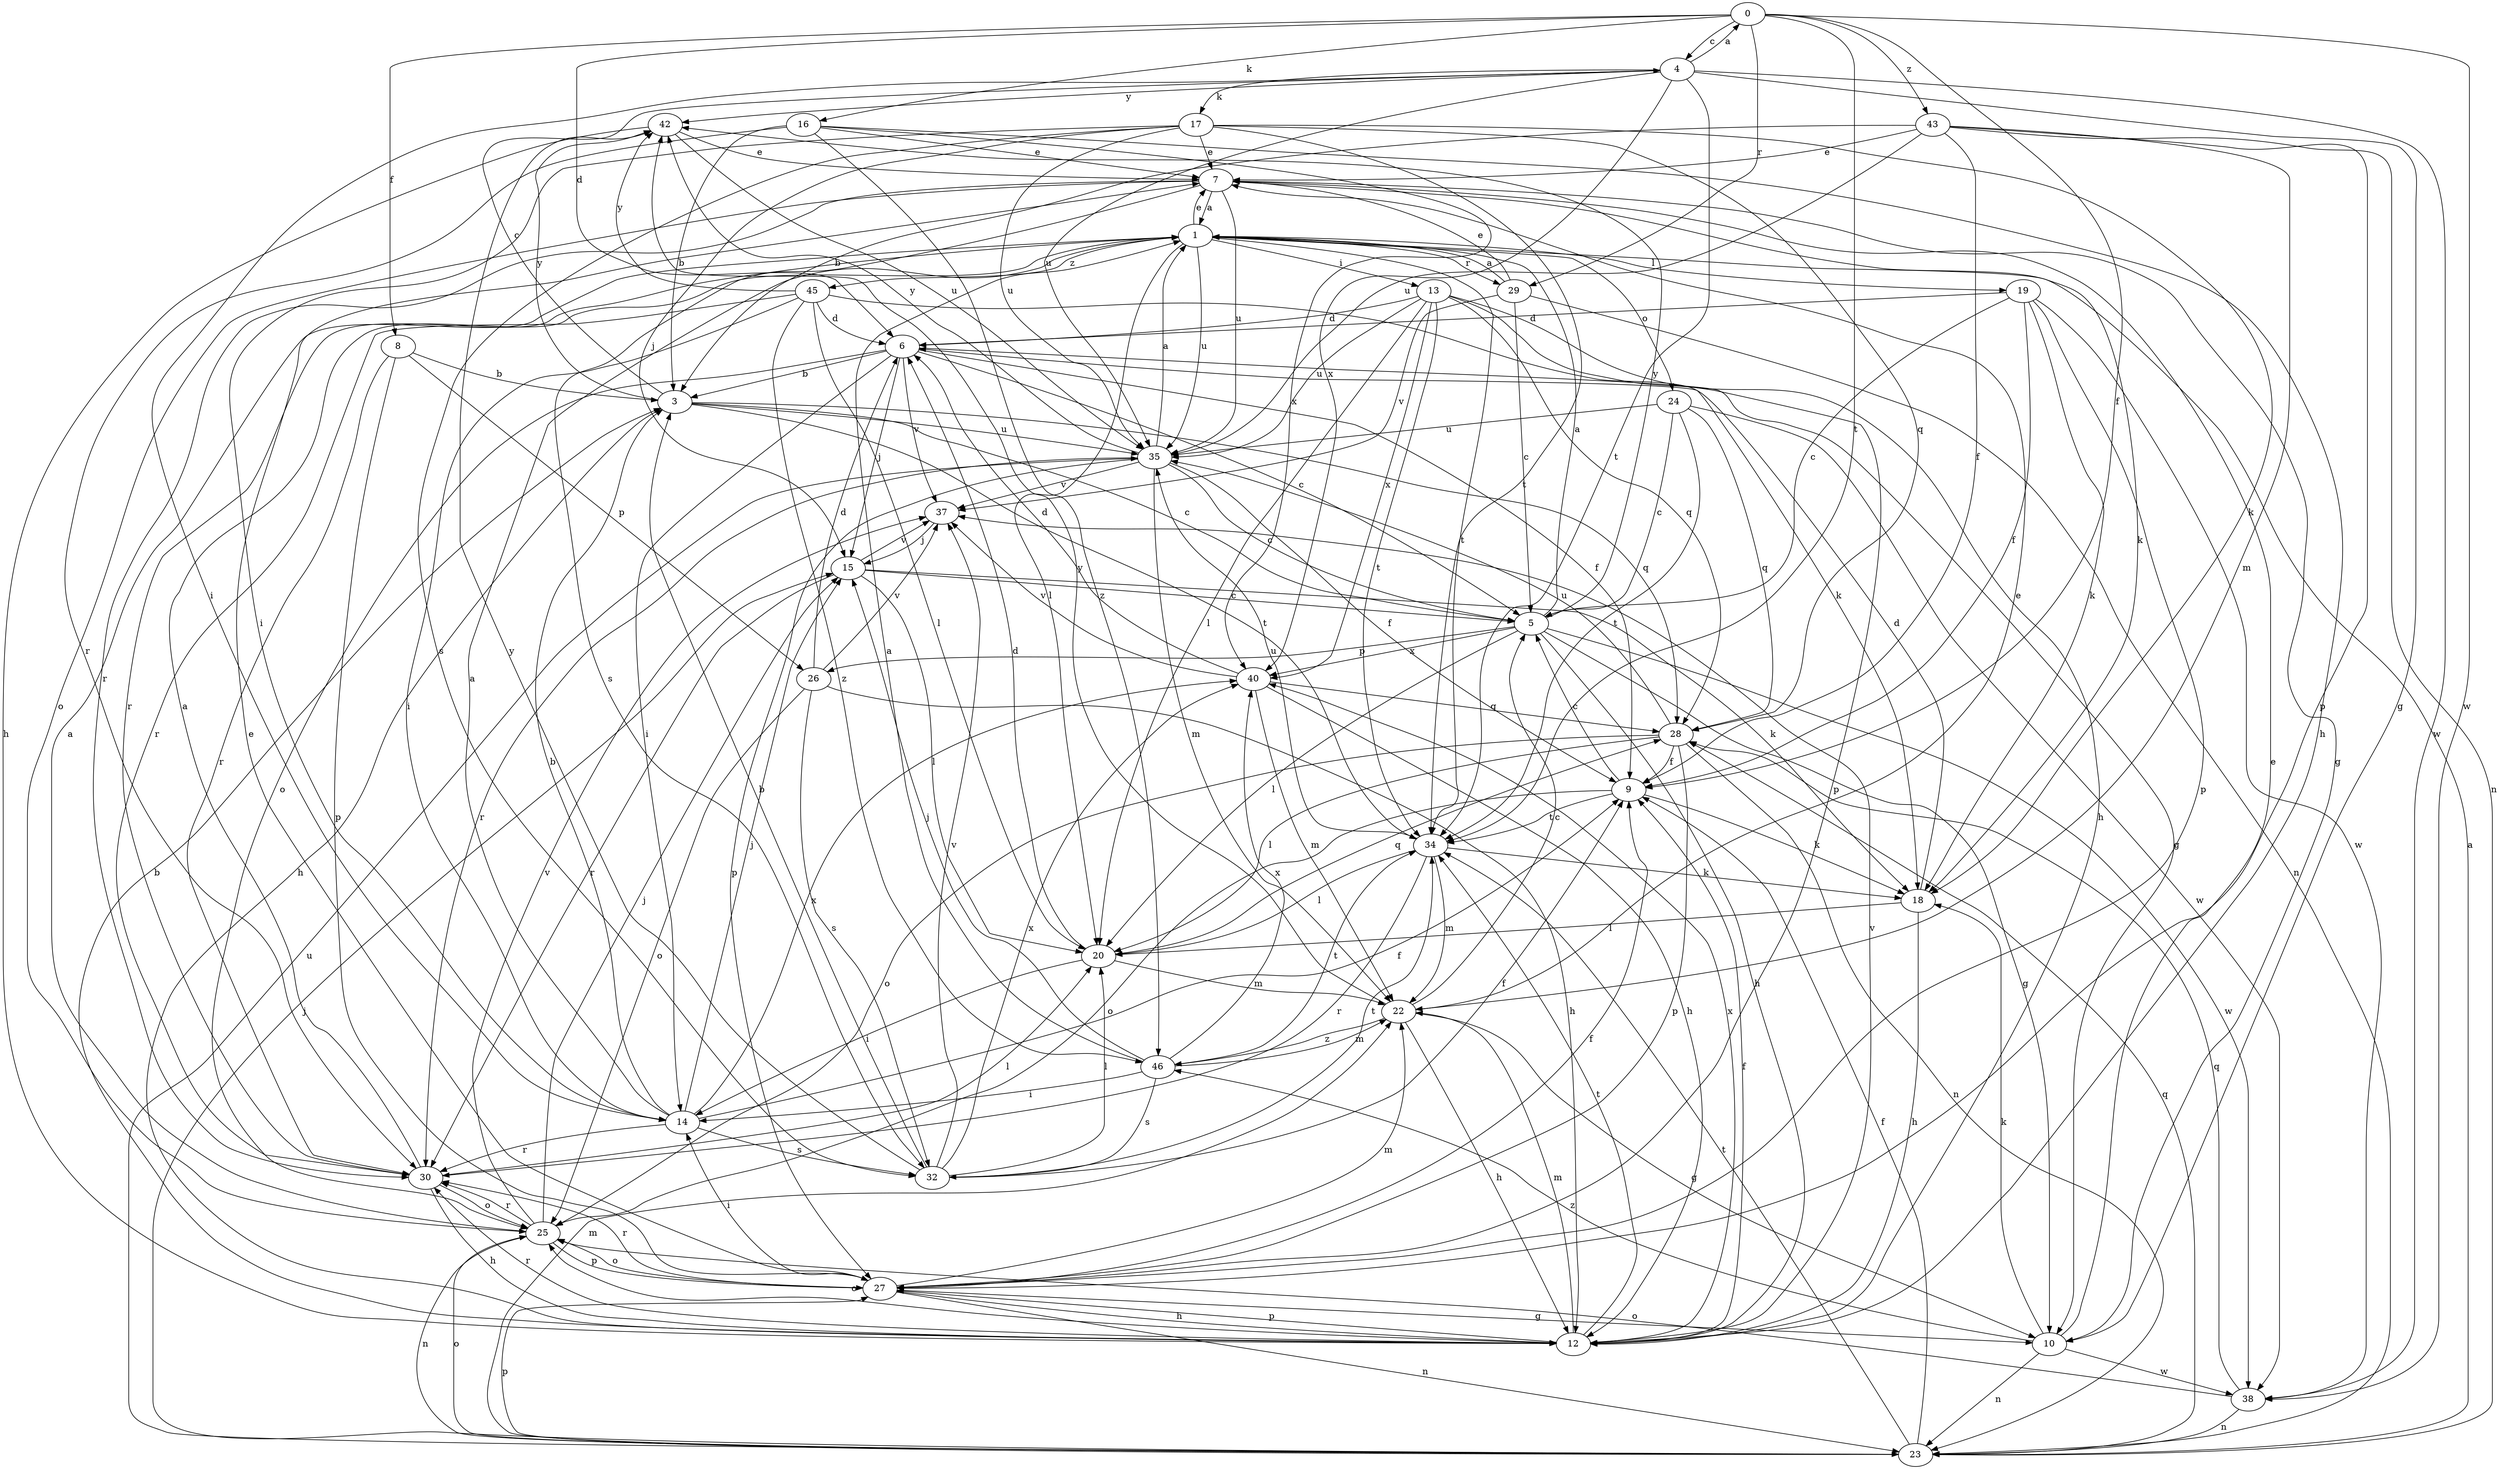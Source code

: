 strict digraph  {
0;
1;
3;
4;
5;
6;
7;
8;
9;
10;
12;
13;
14;
15;
16;
17;
18;
19;
20;
22;
23;
24;
25;
26;
27;
28;
29;
30;
32;
34;
35;
37;
38;
40;
42;
43;
45;
46;
0 -> 4  [label=c];
0 -> 6  [label=d];
0 -> 8  [label=f];
0 -> 9  [label=f];
0 -> 16  [label=k];
0 -> 29  [label=r];
0 -> 34  [label=t];
0 -> 38  [label=w];
0 -> 43  [label=z];
1 -> 7  [label=e];
1 -> 13  [label=i];
1 -> 19  [label=l];
1 -> 20  [label=l];
1 -> 24  [label=o];
1 -> 29  [label=r];
1 -> 30  [label=r];
1 -> 34  [label=t];
1 -> 35  [label=u];
1 -> 45  [label=z];
3 -> 4  [label=c];
3 -> 5  [label=c];
3 -> 12  [label=h];
3 -> 28  [label=q];
3 -> 34  [label=t];
3 -> 35  [label=u];
3 -> 42  [label=y];
4 -> 0  [label=a];
4 -> 10  [label=g];
4 -> 14  [label=i];
4 -> 17  [label=k];
4 -> 34  [label=t];
4 -> 35  [label=u];
4 -> 38  [label=w];
4 -> 40  [label=x];
4 -> 42  [label=y];
5 -> 1  [label=a];
5 -> 10  [label=g];
5 -> 12  [label=h];
5 -> 20  [label=l];
5 -> 26  [label=p];
5 -> 38  [label=w];
5 -> 40  [label=x];
5 -> 42  [label=y];
6 -> 3  [label=b];
6 -> 5  [label=c];
6 -> 9  [label=f];
6 -> 10  [label=g];
6 -> 14  [label=i];
6 -> 15  [label=j];
6 -> 25  [label=o];
6 -> 37  [label=v];
7 -> 1  [label=a];
7 -> 10  [label=g];
7 -> 18  [label=k];
7 -> 25  [label=o];
7 -> 30  [label=r];
7 -> 32  [label=s];
7 -> 35  [label=u];
8 -> 3  [label=b];
8 -> 26  [label=p];
8 -> 27  [label=p];
8 -> 30  [label=r];
9 -> 5  [label=c];
9 -> 18  [label=k];
9 -> 25  [label=o];
9 -> 34  [label=t];
10 -> 7  [label=e];
10 -> 18  [label=k];
10 -> 23  [label=n];
10 -> 38  [label=w];
10 -> 46  [label=z];
12 -> 3  [label=b];
12 -> 9  [label=f];
12 -> 22  [label=m];
12 -> 25  [label=o];
12 -> 27  [label=p];
12 -> 30  [label=r];
12 -> 34  [label=t];
12 -> 37  [label=v];
12 -> 40  [label=x];
13 -> 6  [label=d];
13 -> 12  [label=h];
13 -> 20  [label=l];
13 -> 27  [label=p];
13 -> 28  [label=q];
13 -> 34  [label=t];
13 -> 35  [label=u];
13 -> 40  [label=x];
14 -> 1  [label=a];
14 -> 3  [label=b];
14 -> 9  [label=f];
14 -> 15  [label=j];
14 -> 30  [label=r];
14 -> 32  [label=s];
14 -> 40  [label=x];
15 -> 5  [label=c];
15 -> 18  [label=k];
15 -> 20  [label=l];
15 -> 30  [label=r];
15 -> 37  [label=v];
16 -> 3  [label=b];
16 -> 7  [label=e];
16 -> 12  [label=h];
16 -> 30  [label=r];
16 -> 40  [label=x];
16 -> 46  [label=z];
17 -> 7  [label=e];
17 -> 14  [label=i];
17 -> 15  [label=j];
17 -> 18  [label=k];
17 -> 28  [label=q];
17 -> 32  [label=s];
17 -> 34  [label=t];
17 -> 35  [label=u];
18 -> 6  [label=d];
18 -> 12  [label=h];
18 -> 20  [label=l];
19 -> 5  [label=c];
19 -> 6  [label=d];
19 -> 9  [label=f];
19 -> 18  [label=k];
19 -> 27  [label=p];
19 -> 38  [label=w];
20 -> 6  [label=d];
20 -> 14  [label=i];
20 -> 22  [label=m];
20 -> 28  [label=q];
22 -> 5  [label=c];
22 -> 7  [label=e];
22 -> 10  [label=g];
22 -> 12  [label=h];
22 -> 42  [label=y];
22 -> 46  [label=z];
23 -> 1  [label=a];
23 -> 9  [label=f];
23 -> 15  [label=j];
23 -> 22  [label=m];
23 -> 25  [label=o];
23 -> 27  [label=p];
23 -> 28  [label=q];
23 -> 34  [label=t];
23 -> 35  [label=u];
24 -> 5  [label=c];
24 -> 28  [label=q];
24 -> 34  [label=t];
24 -> 35  [label=u];
24 -> 38  [label=w];
25 -> 1  [label=a];
25 -> 15  [label=j];
25 -> 23  [label=n];
25 -> 27  [label=p];
25 -> 30  [label=r];
25 -> 37  [label=v];
26 -> 6  [label=d];
26 -> 12  [label=h];
26 -> 25  [label=o];
26 -> 32  [label=s];
26 -> 37  [label=v];
27 -> 7  [label=e];
27 -> 9  [label=f];
27 -> 10  [label=g];
27 -> 12  [label=h];
27 -> 14  [label=i];
27 -> 22  [label=m];
27 -> 23  [label=n];
27 -> 25  [label=o];
27 -> 30  [label=r];
28 -> 9  [label=f];
28 -> 20  [label=l];
28 -> 23  [label=n];
28 -> 25  [label=o];
28 -> 27  [label=p];
28 -> 35  [label=u];
29 -> 1  [label=a];
29 -> 5  [label=c];
29 -> 7  [label=e];
29 -> 23  [label=n];
29 -> 37  [label=v];
30 -> 1  [label=a];
30 -> 12  [label=h];
30 -> 20  [label=l];
30 -> 25  [label=o];
32 -> 3  [label=b];
32 -> 9  [label=f];
32 -> 20  [label=l];
32 -> 34  [label=t];
32 -> 37  [label=v];
32 -> 40  [label=x];
32 -> 42  [label=y];
34 -> 18  [label=k];
34 -> 20  [label=l];
34 -> 22  [label=m];
34 -> 30  [label=r];
34 -> 35  [label=u];
35 -> 1  [label=a];
35 -> 5  [label=c];
35 -> 9  [label=f];
35 -> 22  [label=m];
35 -> 27  [label=p];
35 -> 30  [label=r];
35 -> 37  [label=v];
35 -> 42  [label=y];
37 -> 15  [label=j];
38 -> 23  [label=n];
38 -> 25  [label=o];
38 -> 28  [label=q];
40 -> 6  [label=d];
40 -> 12  [label=h];
40 -> 22  [label=m];
40 -> 28  [label=q];
40 -> 37  [label=v];
42 -> 7  [label=e];
42 -> 12  [label=h];
42 -> 35  [label=u];
43 -> 3  [label=b];
43 -> 7  [label=e];
43 -> 9  [label=f];
43 -> 22  [label=m];
43 -> 23  [label=n];
43 -> 27  [label=p];
43 -> 35  [label=u];
45 -> 6  [label=d];
45 -> 14  [label=i];
45 -> 18  [label=k];
45 -> 20  [label=l];
45 -> 30  [label=r];
45 -> 42  [label=y];
45 -> 46  [label=z];
46 -> 1  [label=a];
46 -> 14  [label=i];
46 -> 15  [label=j];
46 -> 22  [label=m];
46 -> 32  [label=s];
46 -> 34  [label=t];
46 -> 40  [label=x];
}
